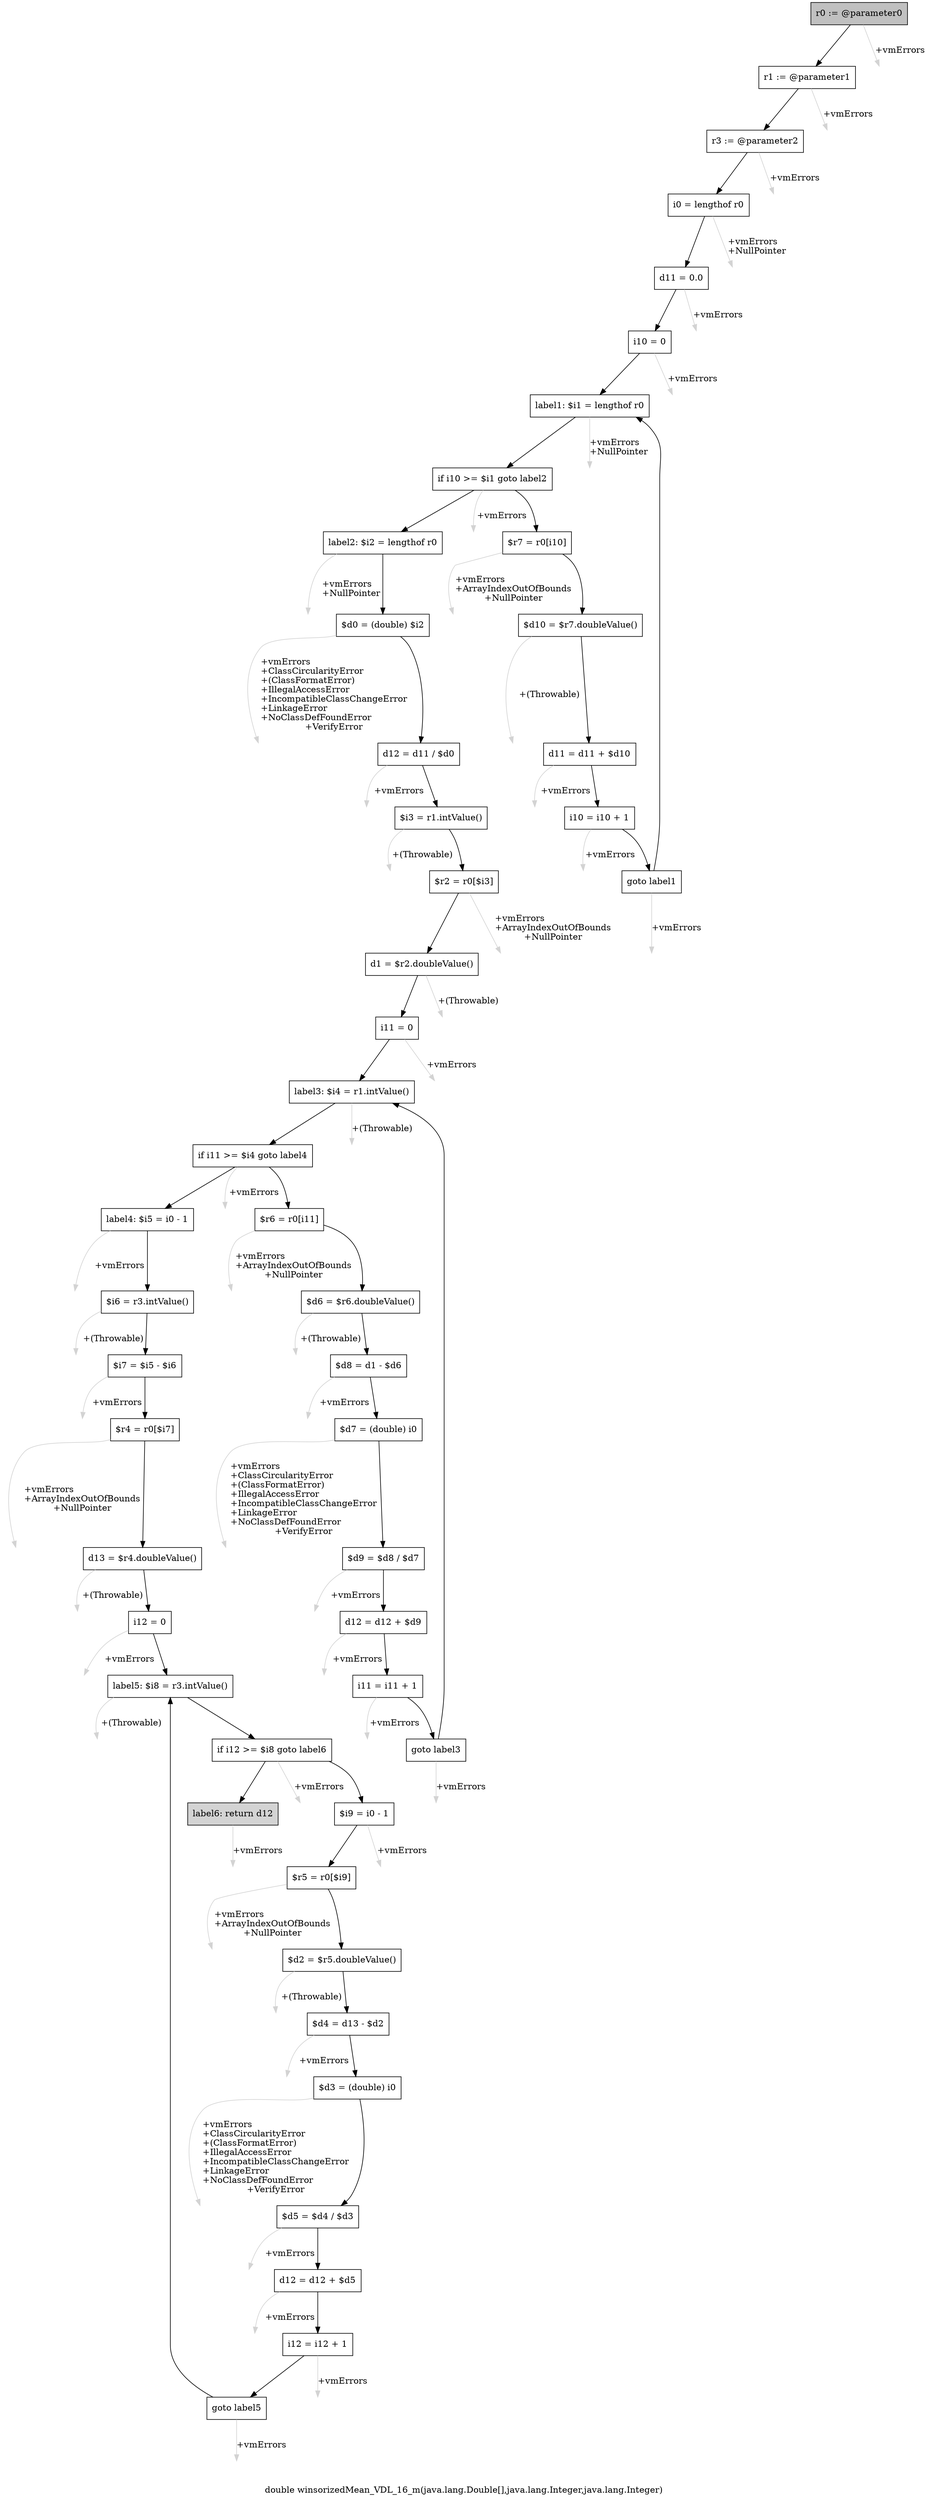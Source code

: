 digraph "double winsorizedMean_VDL_16_m(java.lang.Double[],java.lang.Integer,java.lang.Integer)" {
    label="double winsorizedMean_VDL_16_m(java.lang.Double[],java.lang.Integer,java.lang.Integer)";
    node [shape=box];
    "0" [style=filled,fillcolor=gray,label="r0 := @parameter0",];
    "1" [label="r1 := @parameter1",];
    "0"->"1" [color=black,];
    "48" [style=invis,label="Esc",];
    "0"->"48" [color=lightgray,label="\l+vmErrors",];
    "2" [label="r3 := @parameter2",];
    "1"->"2" [color=black,];
    "49" [style=invis,label="Esc",];
    "1"->"49" [color=lightgray,label="\l+vmErrors",];
    "3" [label="i0 = lengthof r0",];
    "2"->"3" [color=black,];
    "50" [style=invis,label="Esc",];
    "2"->"50" [color=lightgray,label="\l+vmErrors",];
    "4" [label="d11 = 0.0",];
    "3"->"4" [color=black,];
    "51" [style=invis,label="Esc",];
    "3"->"51" [color=lightgray,label="\l+vmErrors\l+NullPointer",];
    "5" [label="i10 = 0",];
    "4"->"5" [color=black,];
    "52" [style=invis,label="Esc",];
    "4"->"52" [color=lightgray,label="\l+vmErrors",];
    "6" [label="label1: $i1 = lengthof r0",];
    "5"->"6" [color=black,];
    "53" [style=invis,label="Esc",];
    "5"->"53" [color=lightgray,label="\l+vmErrors",];
    "7" [label="if i10 >= $i1 goto label2",];
    "6"->"7" [color=black,];
    "54" [style=invis,label="Esc",];
    "6"->"54" [color=lightgray,label="\l+vmErrors\l+NullPointer",];
    "8" [label="$r7 = r0[i10]",];
    "7"->"8" [color=black,];
    "13" [label="label2: $i2 = lengthof r0",];
    "7"->"13" [color=black,];
    "55" [style=invis,label="Esc",];
    "7"->"55" [color=lightgray,label="\l+vmErrors",];
    "9" [label="$d10 = $r7.doubleValue()",];
    "8"->"9" [color=black,];
    "56" [style=invis,label="Esc",];
    "8"->"56" [color=lightgray,label="\l+vmErrors\l+ArrayIndexOutOfBounds\l+NullPointer",];
    "10" [label="d11 = d11 + $d10",];
    "9"->"10" [color=black,];
    "57" [style=invis,label="Esc",];
    "9"->"57" [color=lightgray,label="\l+(Throwable)",];
    "11" [label="i10 = i10 + 1",];
    "10"->"11" [color=black,];
    "58" [style=invis,label="Esc",];
    "10"->"58" [color=lightgray,label="\l+vmErrors",];
    "12" [label="goto label1",];
    "11"->"12" [color=black,];
    "59" [style=invis,label="Esc",];
    "11"->"59" [color=lightgray,label="\l+vmErrors",];
    "12"->"6" [color=black,];
    "60" [style=invis,label="Esc",];
    "12"->"60" [color=lightgray,label="\l+vmErrors",];
    "14" [label="$d0 = (double) $i2",];
    "13"->"14" [color=black,];
    "61" [style=invis,label="Esc",];
    "13"->"61" [color=lightgray,label="\l+vmErrors\l+NullPointer",];
    "15" [label="d12 = d11 / $d0",];
    "14"->"15" [color=black,];
    "62" [style=invis,label="Esc",];
    "14"->"62" [color=lightgray,label="\l+vmErrors\l+ClassCircularityError\l+(ClassFormatError)\l+IllegalAccessError\l+IncompatibleClassChangeError\l+LinkageError\l+NoClassDefFoundError\l+VerifyError",];
    "16" [label="$i3 = r1.intValue()",];
    "15"->"16" [color=black,];
    "63" [style=invis,label="Esc",];
    "15"->"63" [color=lightgray,label="\l+vmErrors",];
    "17" [label="$r2 = r0[$i3]",];
    "16"->"17" [color=black,];
    "64" [style=invis,label="Esc",];
    "16"->"64" [color=lightgray,label="\l+(Throwable)",];
    "18" [label="d1 = $r2.doubleValue()",];
    "17"->"18" [color=black,];
    "65" [style=invis,label="Esc",];
    "17"->"65" [color=lightgray,label="\l+vmErrors\l+ArrayIndexOutOfBounds\l+NullPointer",];
    "19" [label="i11 = 0",];
    "18"->"19" [color=black,];
    "66" [style=invis,label="Esc",];
    "18"->"66" [color=lightgray,label="\l+(Throwable)",];
    "20" [label="label3: $i4 = r1.intValue()",];
    "19"->"20" [color=black,];
    "67" [style=invis,label="Esc",];
    "19"->"67" [color=lightgray,label="\l+vmErrors",];
    "21" [label="if i11 >= $i4 goto label4",];
    "20"->"21" [color=black,];
    "68" [style=invis,label="Esc",];
    "20"->"68" [color=lightgray,label="\l+(Throwable)",];
    "22" [label="$r6 = r0[i11]",];
    "21"->"22" [color=black,];
    "30" [label="label4: $i5 = i0 - 1",];
    "21"->"30" [color=black,];
    "69" [style=invis,label="Esc",];
    "21"->"69" [color=lightgray,label="\l+vmErrors",];
    "23" [label="$d6 = $r6.doubleValue()",];
    "22"->"23" [color=black,];
    "70" [style=invis,label="Esc",];
    "22"->"70" [color=lightgray,label="\l+vmErrors\l+ArrayIndexOutOfBounds\l+NullPointer",];
    "24" [label="$d8 = d1 - $d6",];
    "23"->"24" [color=black,];
    "71" [style=invis,label="Esc",];
    "23"->"71" [color=lightgray,label="\l+(Throwable)",];
    "25" [label="$d7 = (double) i0",];
    "24"->"25" [color=black,];
    "72" [style=invis,label="Esc",];
    "24"->"72" [color=lightgray,label="\l+vmErrors",];
    "26" [label="$d9 = $d8 / $d7",];
    "25"->"26" [color=black,];
    "73" [style=invis,label="Esc",];
    "25"->"73" [color=lightgray,label="\l+vmErrors\l+ClassCircularityError\l+(ClassFormatError)\l+IllegalAccessError\l+IncompatibleClassChangeError\l+LinkageError\l+NoClassDefFoundError\l+VerifyError",];
    "27" [label="d12 = d12 + $d9",];
    "26"->"27" [color=black,];
    "74" [style=invis,label="Esc",];
    "26"->"74" [color=lightgray,label="\l+vmErrors",];
    "28" [label="i11 = i11 + 1",];
    "27"->"28" [color=black,];
    "75" [style=invis,label="Esc",];
    "27"->"75" [color=lightgray,label="\l+vmErrors",];
    "29" [label="goto label3",];
    "28"->"29" [color=black,];
    "76" [style=invis,label="Esc",];
    "28"->"76" [color=lightgray,label="\l+vmErrors",];
    "29"->"20" [color=black,];
    "77" [style=invis,label="Esc",];
    "29"->"77" [color=lightgray,label="\l+vmErrors",];
    "31" [label="$i6 = r3.intValue()",];
    "30"->"31" [color=black,];
    "78" [style=invis,label="Esc",];
    "30"->"78" [color=lightgray,label="\l+vmErrors",];
    "32" [label="$i7 = $i5 - $i6",];
    "31"->"32" [color=black,];
    "79" [style=invis,label="Esc",];
    "31"->"79" [color=lightgray,label="\l+(Throwable)",];
    "33" [label="$r4 = r0[$i7]",];
    "32"->"33" [color=black,];
    "80" [style=invis,label="Esc",];
    "32"->"80" [color=lightgray,label="\l+vmErrors",];
    "34" [label="d13 = $r4.doubleValue()",];
    "33"->"34" [color=black,];
    "81" [style=invis,label="Esc",];
    "33"->"81" [color=lightgray,label="\l+vmErrors\l+ArrayIndexOutOfBounds\l+NullPointer",];
    "35" [label="i12 = 0",];
    "34"->"35" [color=black,];
    "82" [style=invis,label="Esc",];
    "34"->"82" [color=lightgray,label="\l+(Throwable)",];
    "36" [label="label5: $i8 = r3.intValue()",];
    "35"->"36" [color=black,];
    "83" [style=invis,label="Esc",];
    "35"->"83" [color=lightgray,label="\l+vmErrors",];
    "37" [label="if i12 >= $i8 goto label6",];
    "36"->"37" [color=black,];
    "84" [style=invis,label="Esc",];
    "36"->"84" [color=lightgray,label="\l+(Throwable)",];
    "38" [label="$i9 = i0 - 1",];
    "37"->"38" [color=black,];
    "47" [style=filled,fillcolor=lightgray,label="label6: return d12",];
    "37"->"47" [color=black,];
    "85" [style=invis,label="Esc",];
    "37"->"85" [color=lightgray,label="\l+vmErrors",];
    "39" [label="$r5 = r0[$i9]",];
    "38"->"39" [color=black,];
    "86" [style=invis,label="Esc",];
    "38"->"86" [color=lightgray,label="\l+vmErrors",];
    "40" [label="$d2 = $r5.doubleValue()",];
    "39"->"40" [color=black,];
    "87" [style=invis,label="Esc",];
    "39"->"87" [color=lightgray,label="\l+vmErrors\l+ArrayIndexOutOfBounds\l+NullPointer",];
    "41" [label="$d4 = d13 - $d2",];
    "40"->"41" [color=black,];
    "88" [style=invis,label="Esc",];
    "40"->"88" [color=lightgray,label="\l+(Throwable)",];
    "42" [label="$d3 = (double) i0",];
    "41"->"42" [color=black,];
    "89" [style=invis,label="Esc",];
    "41"->"89" [color=lightgray,label="\l+vmErrors",];
    "43" [label="$d5 = $d4 / $d3",];
    "42"->"43" [color=black,];
    "90" [style=invis,label="Esc",];
    "42"->"90" [color=lightgray,label="\l+vmErrors\l+ClassCircularityError\l+(ClassFormatError)\l+IllegalAccessError\l+IncompatibleClassChangeError\l+LinkageError\l+NoClassDefFoundError\l+VerifyError",];
    "44" [label="d12 = d12 + $d5",];
    "43"->"44" [color=black,];
    "91" [style=invis,label="Esc",];
    "43"->"91" [color=lightgray,label="\l+vmErrors",];
    "45" [label="i12 = i12 + 1",];
    "44"->"45" [color=black,];
    "92" [style=invis,label="Esc",];
    "44"->"92" [color=lightgray,label="\l+vmErrors",];
    "46" [label="goto label5",];
    "45"->"46" [color=black,];
    "93" [style=invis,label="Esc",];
    "45"->"93" [color=lightgray,label="\l+vmErrors",];
    "46"->"36" [color=black,];
    "94" [style=invis,label="Esc",];
    "46"->"94" [color=lightgray,label="\l+vmErrors",];
    "95" [style=invis,label="Esc",];
    "47"->"95" [color=lightgray,label="\l+vmErrors",];
}
